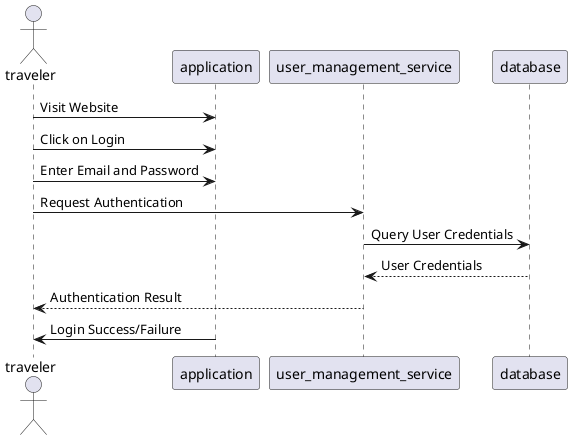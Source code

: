 @startuml
actor traveler as traveler
participant application as application
participant user_management_service as user_management_service
participant database as database

traveler -> application: Visit Website
traveler -> application: Click on Login

traveler -> application: Enter Email and Password
traveler -> user_management_service: Request Authentication
user_management_service -> database: Query User Credentials
database --> user_management_service: User Credentials
user_management_service --> traveler: Authentication Result

traveler <- application: Login Success/Failure

@enduml
